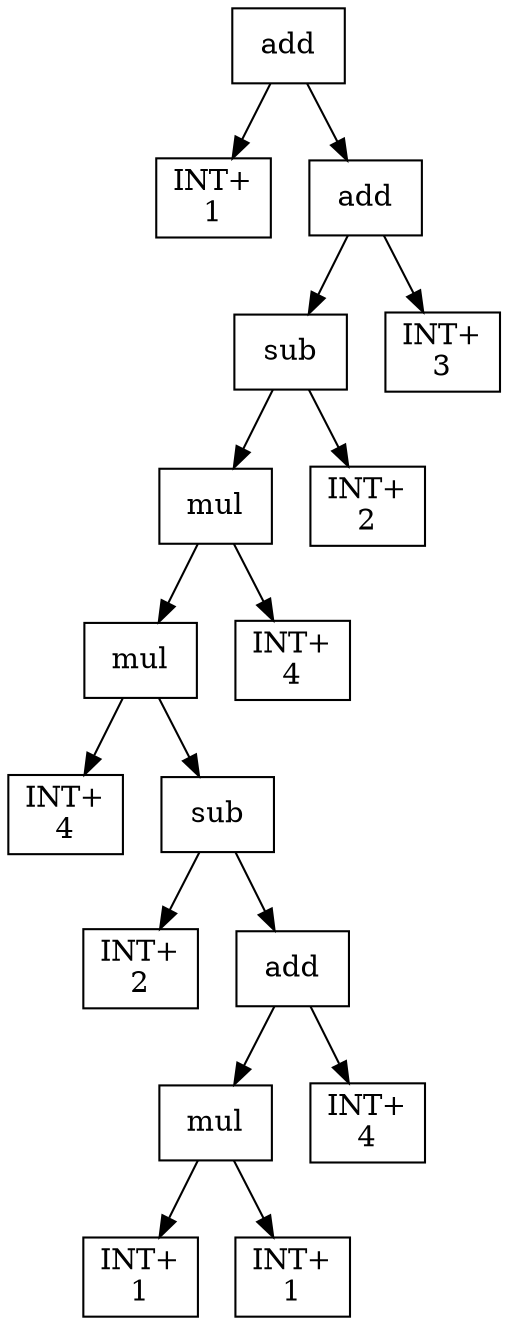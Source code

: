 digraph expr {
  node [shape=box];
  n1 [label="add"];
  n2 [label="INT+\n1"];
  n3 [label="add"];
  n4 [label="sub"];
  n5 [label="mul"];
  n6 [label="mul"];
  n7 [label="INT+\n4"];
  n8 [label="sub"];
  n9 [label="INT+\n2"];
  n10 [label="add"];
  n11 [label="mul"];
  n12 [label="INT+\n1"];
  n13 [label="INT+\n1"];
  n11 -> n12;
  n11 -> n13;
  n14 [label="INT+\n4"];
  n10 -> n11;
  n10 -> n14;
  n8 -> n9;
  n8 -> n10;
  n6 -> n7;
  n6 -> n8;
  n15 [label="INT+\n4"];
  n5 -> n6;
  n5 -> n15;
  n16 [label="INT+\n2"];
  n4 -> n5;
  n4 -> n16;
  n17 [label="INT+\n3"];
  n3 -> n4;
  n3 -> n17;
  n1 -> n2;
  n1 -> n3;
}